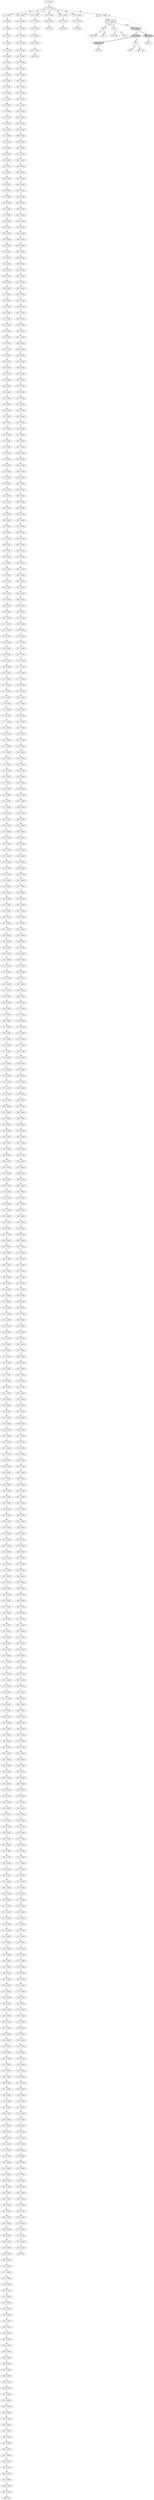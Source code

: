 digraph {
    node [fontname="bold helvetica"];
    edge [fontname="bold helvetica"];
    n0 [label="n0: <unfold>"];
    n1 [label="n1: Combine"];
    n0 -> n1;
    n2 [label="n2: <unfold>"];
    n1 -> n2 [label=" #0 "];
    n3 [label="n3: <unfold>"];
    n2 -> n3;
    n4 [label="n4: <unfold>"];
    n3 -> n4;
    n5 [label="n5: <unfold>"];
    n4 -> n5;
    n6 [label="n6: <unfold>"];
    n5 -> n6;
    n7 [label="n7: <unfold>"];
    n6 -> n7;
    n8 [label="n8: <unfold>"];
    n7 -> n8;
    n9 [label="n9: <unfold>"];
    n8 -> n9;
    n10 [label="n10: <unfold>"];
    n9 -> n10;
    n11 [label="n11: <unfold>"];
    n10 -> n11;
    n12 [label="n12: <unfold>"];
    n11 -> n12;
    n13 [label="n13: <unfold>"];
    n12 -> n13;
    n14 [label="n14: <unfold>"];
    n13 -> n14;
    n15 [label="n15: <unfold>"];
    n14 -> n15;
    n16 [label="n16: <unfold>"];
    n15 -> n16;
    n17 [label="n17: <unfold>"];
    n16 -> n17;
    n18 [label="n18: <unfold>"];
    n17 -> n18;
    n19 [label="n19: <unfold>"];
    n18 -> n19;
    n20 [label="n20: <unfold>"];
    n19 -> n20;
    n21 [label="n21: <unfold>"];
    n20 -> n21;
    n22 [label="n22: <unfold>"];
    n21 -> n22;
    n23 [label="n23: <unfold>"];
    n22 -> n23;
    n24 [label="n24: <unfold>"];
    n23 -> n24;
    n25 [label="n25: <unfold>"];
    n24 -> n25;
    n26 [label="n26: <unfold>"];
    n25 -> n26;
    n27 [label="n27: <unfold>"];
    n26 -> n27;
    n28 [label="n28: <unfold>"];
    n27 -> n28;
    n29 [label="n29: <unfold>"];
    n28 -> n29;
    n30 [label="n30: <unfold>"];
    n29 -> n30;
    n31 [label="n31: <unfold>"];
    n30 -> n31;
    n32 [label="n32: <unfold>"];
    n31 -> n32;
    n33 [label="n33: <unfold>"];
    n32 -> n33;
    n34 [label="n34: <unfold>"];
    n33 -> n34;
    n35 [label="n35: <unfold>"];
    n34 -> n35;
    n36 [label="n36: <unfold>"];
    n35 -> n36;
    n37 [label="n37: <unfold>"];
    n36 -> n37;
    n38 [label="n38: <unfold>"];
    n37 -> n38;
    n39 [label="n39: <unfold>"];
    n38 -> n39;
    n40 [label="n40: <unfold>"];
    n39 -> n40;
    n41 [label="n41: <unfold>"];
    n40 -> n41;
    n42 [label="n42: <unfold>"];
    n41 -> n42;
    n43 [label="n43: <unfold>"];
    n42 -> n43;
    n44 [label="n44: <unfold>"];
    n43 -> n44;
    n45 [label="n45: <unfold>"];
    n44 -> n45;
    n46 [label="n46: <unfold>"];
    n45 -> n46;
    n47 [label="n47: <unfold>"];
    n46 -> n47;
    n48 [label="n48: <unfold>"];
    n47 -> n48;
    n49 [label="n49: <unfold>"];
    n48 -> n49;
    n50 [label="n50: <unfold>"];
    n49 -> n50;
    n51 [label="n51: <unfold>"];
    n50 -> n51;
    n52 [label="n52: <unfold>"];
    n51 -> n52;
    n53 [label="n53: <unfold>"];
    n52 -> n53;
    n54 [label="n54: <unfold>"];
    n53 -> n54;
    n55 [label="n55: <unfold>"];
    n54 -> n55;
    n56 [label="n56: <unfold>"];
    n55 -> n56;
    n57 [label="n57: <unfold>"];
    n56 -> n57;
    n58 [label="n58: <unfold>"];
    n57 -> n58;
    n59 [label="n59: <unfold>"];
    n58 -> n59;
    n60 [label="n60: <unfold>"];
    n59 -> n60;
    n61 [label="n61: <unfold>"];
    n60 -> n61;
    n62 [label="n62: <unfold>"];
    n61 -> n62;
    n63 [label="n63: <unfold>"];
    n62 -> n63;
    n64 [label="n64: <unfold>"];
    n63 -> n64;
    n65 [label="n65: <unfold>"];
    n64 -> n65;
    n66 [label="n66: <unfold>"];
    n65 -> n66;
    n67 [label="n67: <unfold>"];
    n66 -> n67;
    n68 [label="n68: <unfold>"];
    n67 -> n68;
    n69 [label="n69: <unfold>"];
    n68 -> n69;
    n70 [label="n70: <unfold>"];
    n69 -> n70;
    n71 [label="n71: <unfold>"];
    n70 -> n71;
    n72 [label="n72: <unfold>"];
    n71 -> n72;
    n73 [label="n73: <unfold>"];
    n72 -> n73;
    n74 [label="n74: <unfold>"];
    n73 -> n74;
    n75 [label="n75: <unfold>"];
    n74 -> n75;
    n76 [label="n76: <unfold>"];
    n75 -> n76;
    n77 [label="n77: <unfold>"];
    n76 -> n77;
    n78 [label="n78: <unfold>"];
    n77 -> n78;
    n79 [label="n79: <unfold>"];
    n78 -> n79;
    n80 [label="n80: <unfold>"];
    n79 -> n80;
    n81 [label="n81: <unfold>"];
    n80 -> n81;
    n82 [label="n82: <unfold>"];
    n81 -> n82;
    n83 [label="n83: <unfold>"];
    n82 -> n83;
    n84 [label="n84: <unfold>"];
    n83 -> n84;
    n85 [label="n85: <unfold>"];
    n84 -> n85;
    n86 [label="n86: <unfold>"];
    n85 -> n86;
    n87 [label="n87: <unfold>"];
    n86 -> n87;
    n88 [label="n88: <unfold>"];
    n87 -> n88;
    n89 [label="n89: <unfold>"];
    n88 -> n89;
    n90 [label="n90: <unfold>"];
    n89 -> n90;
    n91 [label="n91: <unfold>"];
    n90 -> n91;
    n92 [label="n92: <unfold>"];
    n91 -> n92;
    n93 [label="n93: <unfold>"];
    n92 -> n93;
    n94 [label="n94: <unfold>"];
    n93 -> n94;
    n95 [label="n95: <unfold>"];
    n94 -> n95;
    n96 [label="n96: <unfold>"];
    n95 -> n96;
    n97 [label="n97: <unfold>"];
    n96 -> n97;
    n98 [label="n98: <unfold>"];
    n97 -> n98;
    n99 [label="n99: <unfold>"];
    n98 -> n99;
    n100 [label="n100: <unfold>"];
    n99 -> n100;
    n101 [label="n101: <unfold>"];
    n100 -> n101;
    n102 [label="n102: <unfold>"];
    n101 -> n102;
    n103 [label="n103: <unfold>"];
    n102 -> n103;
    n104 [label="n104: <unfold>"];
    n103 -> n104;
    n105 [label="n105: <unfold>"];
    n104 -> n105;
    n106 [label="n106: <unfold>"];
    n105 -> n106;
    n107 [label="n107: <unfold>"];
    n106 -> n107;
    n108 [label="n108: <unfold>"];
    n107 -> n108;
    n109 [label="n109: <unfold>"];
    n108 -> n109;
    n110 [label="n110: <unfold>"];
    n109 -> n110;
    n111 [label="n111: <unfold>"];
    n110 -> n111;
    n112 [label="n112: <unfold>"];
    n111 -> n112;
    n113 [label="n113: <unfold>"];
    n112 -> n113;
    n114 [label="n114: <unfold>"];
    n113 -> n114;
    n115 [label="n115: <unfold>"];
    n114 -> n115;
    n116 [label="n116: <unfold>"];
    n115 -> n116;
    n117 [label="n117: <unfold>"];
    n116 -> n117;
    n118 [label="n118: <unfold>"];
    n117 -> n118;
    n119 [label="n119: <unfold>"];
    n118 -> n119;
    n120 [label="n120: <unfold>"];
    n119 -> n120;
    n121 [label="n121: <unfold>"];
    n120 -> n121;
    n122 [label="n122: <unfold>"];
    n121 -> n122;
    n123 [label="n123: <unfold>"];
    n122 -> n123;
    n124 [label="n124: <unfold>"];
    n123 -> n124;
    n125 [label="n125: <unfold>"];
    n124 -> n125;
    n126 [label="n126: <unfold>"];
    n125 -> n126;
    n127 [label="n127: <unfold>"];
    n126 -> n127;
    n128 [label="n128: <unfold>"];
    n127 -> n128;
    n129 [label="n129: <unfold>"];
    n128 -> n129;
    n130 [label="n130: <unfold>"];
    n129 -> n130;
    n131 [label="n131: <unfold>"];
    n130 -> n131;
    n132 [label="n132: <unfold>"];
    n131 -> n132;
    n133 [label="n133: <unfold>"];
    n132 -> n133;
    n134 [label="n134: <unfold>"];
    n133 -> n134;
    n135 [label="n135: <unfold>"];
    n134 -> n135;
    n136 [label="n136: <unfold>"];
    n135 -> n136;
    n137 [label="n137: <unfold>"];
    n136 -> n137;
    n138 [label="n138: <unfold>"];
    n137 -> n138;
    n139 [label="n139: <unfold>"];
    n138 -> n139;
    n140 [label="n140: <unfold>"];
    n139 -> n140;
    n141 [label="n141: <unfold>"];
    n140 -> n141;
    n142 [label="n142: <unfold>"];
    n141 -> n142;
    n143 [label="n143: <unfold>"];
    n142 -> n143;
    n144 [label="n144: <unfold>"];
    n143 -> n144;
    n145 [label="n145: <unfold>"];
    n144 -> n145;
    n146 [label="n146: <unfold>"];
    n145 -> n146;
    n147 [label="n147: <unfold>"];
    n146 -> n147;
    n148 [label="n148: <unfold>"];
    n147 -> n148;
    n149 [label="n149: <unfold>"];
    n148 -> n149;
    n150 [label="n150: <unfold>"];
    n149 -> n150;
    n151 [label="n151: <unfold>"];
    n150 -> n151;
    n152 [label="n152: <unfold>"];
    n151 -> n152;
    n153 [label="n153: <unfold>"];
    n152 -> n153;
    n154 [label="n154: <unfold>"];
    n153 -> n154;
    n155 [label="n155: <unfold>"];
    n154 -> n155;
    n156 [label="n156: <unfold>"];
    n155 -> n156;
    n157 [label="n157: <unfold>"];
    n156 -> n157;
    n158 [label="n158: <unfold>"];
    n157 -> n158;
    n159 [label="n159: <unfold>"];
    n158 -> n159;
    n160 [label="n160: <unfold>"];
    n159 -> n160;
    n161 [label="n161: <unfold>"];
    n160 -> n161;
    n162 [label="n162: <unfold>"];
    n161 -> n162;
    n163 [label="n163: <unfold>"];
    n162 -> n163;
    n164 [label="n164: <unfold>"];
    n163 -> n164;
    n165 [label="n165: <unfold>"];
    n164 -> n165;
    n166 [label="n166: <unfold>"];
    n165 -> n166;
    n167 [label="n167: <unfold>"];
    n166 -> n167;
    n168 [label="n168: <unfold>"];
    n167 -> n168;
    n169 [label="n169: <unfold>"];
    n168 -> n169;
    n170 [label="n170: <unfold>"];
    n169 -> n170;
    n171 [label="n171: <unfold>"];
    n170 -> n171;
    n172 [label="n172: <unfold>"];
    n171 -> n172;
    n173 [label="n173: <unfold>"];
    n172 -> n173;
    n174 [label="n174: <unfold>"];
    n173 -> n174;
    n175 [label="n175: <unfold>"];
    n174 -> n175;
    n176 [label="n176: <unfold>"];
    n175 -> n176;
    n177 [label="n177: <unfold>"];
    n176 -> n177;
    n178 [label="n178: <unfold>"];
    n177 -> n178;
    n179 [label="n179: <unfold>"];
    n178 -> n179;
    n180 [label="n180: <unfold>"];
    n179 -> n180;
    n181 [label="n181: <unfold>"];
    n180 -> n181;
    n182 [label="n182: <unfold>"];
    n181 -> n182;
    n183 [label="n183: <unfold>"];
    n182 -> n183;
    n184 [label="n184: <unfold>"];
    n183 -> n184;
    n185 [label="n185: <unfold>"];
    n184 -> n185;
    n186 [label="n186: <unfold>"];
    n185 -> n186;
    n187 [label="n187: <unfold>"];
    n186 -> n187;
    n188 [label="n188: <unfold>"];
    n187 -> n188;
    n189 [label="n189: <unfold>"];
    n188 -> n189;
    n190 [label="n190: <unfold>"];
    n189 -> n190;
    n191 [label="n191: <unfold>"];
    n190 -> n191;
    n192 [label="n192: <unfold>"];
    n191 -> n192;
    n193 [label="n193: <unfold>"];
    n192 -> n193;
    n194 [label="n194: <unfold>"];
    n193 -> n194;
    n195 [label="n195: <unfold>"];
    n194 -> n195;
    n196 [label="n196: <unfold>"];
    n195 -> n196;
    n197 [label="n197: <unfold>"];
    n196 -> n197;
    n198 [label="n198: <unfold>"];
    n197 -> n198;
    n199 [label="n199: <unfold>"];
    n198 -> n199;
    n200 [label="n200: <unfold>"];
    n199 -> n200;
    n201 [label="n201: <unfold>"];
    n200 -> n201;
    n202 [label="n202: <unfold>"];
    n201 -> n202;
    n203 [label="n203: <unfold>"];
    n202 -> n203;
    n204 [label="n204: <unfold>"];
    n203 -> n204;
    n205 [label="n205: <unfold>"];
    n204 -> n205;
    n206 [label="n206: <unfold>"];
    n205 -> n206;
    n207 [label="n207: <unfold>"];
    n206 -> n207;
    n208 [label="n208: <unfold>"];
    n207 -> n208;
    n209 [label="n209: <unfold>"];
    n208 -> n209;
    n210 [label="n210: <unfold>"];
    n209 -> n210;
    n211 [label="n211: <unfold>"];
    n210 -> n211;
    n212 [label="n212: <unfold>"];
    n211 -> n212;
    n213 [label="n213: <unfold>"];
    n212 -> n213;
    n214 [label="n214: <unfold>"];
    n213 -> n214;
    n215 [label="n215: <unfold>"];
    n214 -> n215;
    n216 [label="n216: <unfold>"];
    n215 -> n216;
    n217 [label="n217: <unfold>"];
    n216 -> n217;
    n218 [label="n218: <unfold>"];
    n217 -> n218;
    n219 [label="n219: <unfold>"];
    n218 -> n219;
    n220 [label="n220: <unfold>"];
    n219 -> n220;
    n221 [label="n221: <unfold>"];
    n220 -> n221;
    n222 [label="n222: <unfold>"];
    n221 -> n222;
    n223 [label="n223: <unfold>"];
    n222 -> n223;
    n224 [label="n224: <unfold>"];
    n223 -> n224;
    n225 [label="n225: <unfold>"];
    n224 -> n225;
    n226 [label="n226: <unfold>"];
    n225 -> n226;
    n227 [label="n227: <unfold>"];
    n226 -> n227;
    n228 [label="n228: <unfold>"];
    n227 -> n228;
    n229 [label="n229: <unfold>"];
    n228 -> n229;
    n230 [label="n230: <unfold>"];
    n229 -> n230;
    n231 [label="n231: <unfold>"];
    n230 -> n231;
    n232 [label="n232: <unfold>"];
    n231 -> n232;
    n233 [label="n233: <unfold>"];
    n232 -> n233;
    n234 [label="n234: <unfold>"];
    n233 -> n234;
    n235 [label="n235: <unfold>"];
    n234 -> n235;
    n236 [label="n236: <unfold>"];
    n235 -> n236;
    n237 [label="n237: <unfold>"];
    n236 -> n237;
    n238 [label="n238: <unfold>"];
    n237 -> n238;
    n239 [label="n239: <unfold>"];
    n238 -> n239;
    n240 [label="n240: <unfold>"];
    n239 -> n240;
    n241 [label="n241: <unfold>"];
    n240 -> n241;
    n242 [label="n242: <unfold>"];
    n241 -> n242;
    n243 [label="n243: <unfold>"];
    n242 -> n243;
    n244 [label="n244: <unfold>"];
    n243 -> n244;
    n245 [label="n245: <unfold>"];
    n244 -> n245;
    n246 [label="n246: <unfold>"];
    n245 -> n246;
    n247 [label="n247: <unfold>"];
    n246 -> n247;
    n248 [label="n248: <unfold>"];
    n247 -> n248;
    n249 [label="n249: <unfold>"];
    n248 -> n249;
    n250 [label="n250: <unfold>"];
    n249 -> n250;
    n251 [label="n251: <unfold>"];
    n250 -> n251;
    n252 [label="n252: <unfold>"];
    n251 -> n252;
    n253 [label="n253: <unfold>"];
    n252 -> n253;
    n254 [label="n254: <unfold>"];
    n253 -> n254;
    n255 [label="n255: <unfold>"];
    n254 -> n255;
    n256 [label="n256: <unfold>"];
    n255 -> n256;
    n257 [label="n257: <unfold>"];
    n256 -> n257;
    n258 [label="n258: <unfold>"];
    n257 -> n258;
    n259 [label="n259: <unfold>"];
    n258 -> n259;
    n260 [label="n260: <unfold>"];
    n259 -> n260;
    n261 [label="n261: <unfold>"];
    n260 -> n261;
    n262 [label="n262: <unfold>"];
    n261 -> n262;
    n263 [label="n263: <unfold>"];
    n262 -> n263;
    n264 [label="n264: <unfold>"];
    n263 -> n264;
    n265 [label="n265: <unfold>"];
    n264 -> n265;
    n266 [label="n266: <unfold>"];
    n265 -> n266;
    n267 [label="n267: <unfold>"];
    n266 -> n267;
    n268 [label="n268: <unfold>"];
    n267 -> n268;
    n269 [label="n269: <unfold>"];
    n268 -> n269;
    n270 [label="n270: <unfold>"];
    n269 -> n270;
    n271 [label="n271: <unfold>"];
    n270 -> n271;
    n272 [label="n272: <unfold>"];
    n271 -> n272;
    n273 [label="n273: <unfold>"];
    n272 -> n273;
    n274 [label="n274: <unfold>"];
    n273 -> n274;
    n275 [label="n275: <unfold>"];
    n274 -> n275;
    n276 [label="n276: <unfold>"];
    n275 -> n276;
    n277 [label="n277: <unfold>"];
    n276 -> n277;
    n278 [label="n278: <unfold>"];
    n277 -> n278;
    n279 [label="n279: <unfold>"];
    n278 -> n279;
    n280 [label="n280: <unfold>"];
    n279 -> n280;
    n281 [label="n281: <unfold>"];
    n280 -> n281;
    n282 [label="n282: <unfold>"];
    n281 -> n282;
    n283 [label="n283: <unfold>"];
    n282 -> n283;
    n284 [label="n284: <unfold>"];
    n283 -> n284;
    n285 [label="n285: <unfold>"];
    n284 -> n285;
    n286 [label="n286: <unfold>"];
    n285 -> n286;
    n287 [label="n287: <unfold>"];
    n286 -> n287;
    n288 [label="n288: <unfold>"];
    n287 -> n288;
    n289 [label="n289: <unfold>"];
    n288 -> n289;
    n290 [label="n290: <unfold>"];
    n289 -> n290;
    n291 [label="n291: <unfold>"];
    n290 -> n291;
    n292 [label="n292: <unfold>"];
    n291 -> n292;
    n293 [label="n293: <unfold>"];
    n292 -> n293;
    n294 [label="n294: <unfold>"];
    n293 -> n294;
    n295 [label="n295: <unfold>"];
    n294 -> n295;
    n296 [label="n296: <unfold>"];
    n295 -> n296;
    n297 [label="n297: <unfold>"];
    n296 -> n297;
    n298 [label="n298: <unfold>"];
    n297 -> n298;
    n299 [label="n299: <unfold>"];
    n298 -> n299;
    n300 [label="n300: <unfold>"];
    n299 -> n300;
    n301 [label="n301: <unfold>"];
    n300 -> n301;
    n302 [label="n302: <unfold>"];
    n301 -> n302;
    n303 [label="n303: <unfold>"];
    n302 -> n303;
    n304 [label="n304: <unfold>"];
    n303 -> n304;
    n305 [label="n305: <unfold>"];
    n304 -> n305;
    n306 [label="n306: <unfold>"];
    n305 -> n306;
    n307 [label="n307: <unfold>"];
    n306 -> n307;
    n308 [label="n308: <unfold>"];
    n307 -> n308;
    n309 [label="n309: <unfold>"];
    n308 -> n309;
    n310 [label="n310: <unfold>"];
    n309 -> n310;
    n311 [label="n311: <unfold>"];
    n310 -> n311;
    n312 [label="n312: <unfold>"];
    n311 -> n312;
    n313 [label="n313: <unfold>"];
    n312 -> n313;
    n314 [label="n314: <unfold>"];
    n313 -> n314;
    n315 [label="n315: <unfold>"];
    n314 -> n315;
    n316 [label="n316: <unfold>"];
    n315 -> n316;
    n317 [label="n317: <unfold>"];
    n316 -> n317;
    n318 [label="n318: <unfold>"];
    n317 -> n318;
    n319 [label="n319: <unfold>"];
    n318 -> n319;
    n320 [label="n320: <unfold>"];
    n319 -> n320;
    n321 [label="n321: <unfold>"];
    n320 -> n321;
    n322 [label="n322: <unfold>"];
    n321 -> n322;
    n323 [label="n323: <unfold>"];
    n322 -> n323;
    n324 [label="n324: <unfold>"];
    n323 -> n324;
    n325 [label="n325: <unfold>"];
    n324 -> n325;
    n326 [label="n326: <unfold>"];
    n325 -> n326;
    n327 [label="n327: <unfold>"];
    n326 -> n327;
    n328 [label="n328: <unfold>"];
    n327 -> n328;
    n329 [label="n329: <unfold>"];
    n328 -> n329;
    n330 [label="n330: <unfold>"];
    n329 -> n330;
    n331 [label="n331: <unfold>"];
    n330 -> n331;
    n332 [label="n332: <unfold>"];
    n331 -> n332;
    n333 [label="n333: <unfold>"];
    n332 -> n333;
    n334 [label="n334: <unfold>"];
    n333 -> n334;
    n335 [label="n335: <unfold>"];
    n334 -> n335;
    n336 [label="n336: <unfold>"];
    n335 -> n336;
    n337 [label="n337: <unfold>"];
    n336 -> n337;
    n338 [label="n338: <unfold>"];
    n337 -> n338;
    n339 [label="n339: <unfold>"];
    n338 -> n339;
    n340 [label="n340: <unfold>"];
    n339 -> n340;
    n341 [label="n341: <unfold>"];
    n340 -> n341;
    n342 [label="n342: <unfold>"];
    n341 -> n342;
    n343 [label="n343: <unfold>"];
    n342 -> n343;
    n344 [label="n344: <unfold>"];
    n343 -> n344;
    n345 [label="n345: <unfold>"];
    n344 -> n345;
    n346 [label="n346: <unfold>"];
    n345 -> n346;
    n347 [label="n347: <unfold>"];
    n346 -> n347;
    n348 [label="n348: <unfold>"];
    n347 -> n348;
    n349 [label="n349: <unfold>"];
    n348 -> n349;
    n350 [label="n350: <unfold>"];
    n349 -> n350;
    n351 [label="n351: <unfold>"];
    n350 -> n351;
    n352 [label="n352: <unfold>"];
    n351 -> n352;
    n353 [label="n353: <unfold>"];
    n352 -> n353;
    n354 [label="n354: <unfold>"];
    n353 -> n354;
    n355 [label="n355: <unfold>"];
    n354 -> n355;
    n356 [label="n356: <unfold>"];
    n355 -> n356;
    n357 [label="n357: <unfold>"];
    n356 -> n357;
    n358 [label="n358: <unfold>"];
    n357 -> n358;
    n359 [label="n359: <unfold>"];
    n358 -> n359;
    n360 [label="n360: <unfold>"];
    n359 -> n360;
    n361 [label="n361: <unfold>"];
    n360 -> n361;
    n362 [label="n362: <unfold>"];
    n361 -> n362;
    n363 [label="n363: <unfold>"];
    n362 -> n363;
    n364 [label="n364: <unfold>"];
    n363 -> n364;
    n365 [label="n365: <unfold>"];
    n364 -> n365;
    n366 [label="n366: <unfold>"];
    n365 -> n366;
    n367 [label="n367: <unfold>"];
    n366 -> n367;
    n368 [label="n368: <unfold>"];
    n367 -> n368;
    n369 [label="n369: <unfold>"];
    n368 -> n369;
    n370 [label="n370: <unfold>"];
    n369 -> n370;
    n371 [label="n371: <unfold>"];
    n370 -> n371;
    n372 [label="n372: <unfold>"];
    n371 -> n372;
    n373 [label="n373: <unfold>"];
    n372 -> n373;
    n374 [label="n374: <unfold>"];
    n373 -> n374;
    n375 [label="n375: <unfold>"];
    n374 -> n375;
    n376 [label="n376: <unfold>"];
    n375 -> n376;
    n377 [label="n377: <unfold>"];
    n376 -> n377;
    n378 [label="n378: <unfold>"];
    n377 -> n378;
    n379 [label="n379: <unfold>"];
    n378 -> n379;
    n380 [label="n380: <unfold>"];
    n379 -> n380;
    n381 [label="n381: <unfold>"];
    n380 -> n381;
    n382 [label="n382: <unfold>"];
    n381 -> n382;
    n383 [label="n383: <unfold>"];
    n382 -> n383;
    n384 [label="n384: <unfold>"];
    n383 -> n384;
    n385 [label="n385: <unfold>"];
    n384 -> n385;
    n386 [label="n386: <unfold>"];
    n385 -> n386;
    n387 [label="n387: <unfold>"];
    n386 -> n387;
    n388 [label="n388: <unfold>"];
    n387 -> n388;
    n389 [label="n389: <unfold>"];
    n388 -> n389;
    n390 [label="n390: <unfold>"];
    n389 -> n390;
    n391 [label="n391: <unfold>"];
    n390 -> n391;
    n392 [label="n392: <unfold>"];
    n391 -> n392;
    n393 [label="n393: <unfold>"];
    n392 -> n393;
    n394 [label="n394: <unfold>"];
    n393 -> n394;
    n395 [label="n395: <unfold>"];
    n394 -> n395;
    n396 [label="n396: <unfold>"];
    n395 -> n396;
    n397 [label="n397: <unfold>"];
    n396 -> n397;
    n398 [label="n398: <unfold>"];
    n397 -> n398;
    n399 [label="n399: <unfold>"];
    n398 -> n399;
    n400 [label="n400: <unfold>"];
    n399 -> n400;
    n401 [label="n401: <unfold>"];
    n400 -> n401;
    n402 [label="n402: <unfold>"];
    n401 -> n402;
    n403 [label="n403: <unfold>"];
    n402 -> n403;
    n404 [label="n404: <unfold>"];
    n403 -> n404;
    n405 [label="n405: <unfold>"];
    n404 -> n405;
    n406 [label="n406: <unfold>"];
    n405 -> n406;
    n407 [label="n407: <unfold>"];
    n406 -> n407;
    n408 [label="n408: 91i32"];
    n407 -> n408;
    n409 [label="n409: <unfold>"];
    n1 -> n409 [label=" #1 "];
    n410 [label="n410: <unfold>"];
    n409 -> n410;
    n411 [label="n411: <unfold>"];
    n410 -> n411;
    n412 [label="n412: <unfold>"];
    n411 -> n412;
    n413 [label="n413: <unfold>"];
    n412 -> n413;
    n414 [label="n414: <unfold>"];
    n413 -> n414;
    n415 [label="n415: <unfold>"];
    n414 -> n415;
    n416 [label="n416: <unfold>"];
    n415 -> n416;
    n417 [label="n417: <unfold>"];
    n416 -> n417;
    n418 [label="n418: <unfold>"];
    n417 -> n418;
    n419 [label="n419: <unfold>"];
    n418 -> n419;
    n420 [label="n420: <unfold>"];
    n419 -> n420;
    n421 [label="n421: <unfold>"];
    n420 -> n421;
    n422 [label="n422: <unfold>"];
    n421 -> n422;
    n423 [label="n423: <unfold>"];
    n422 -> n423;
    n424 [label="n424: <unfold>"];
    n423 -> n424;
    n425 [label="n425: <unfold>"];
    n424 -> n425;
    n426 [label="n426: <unfold>"];
    n425 -> n426;
    n427 [label="n427: <unfold>"];
    n426 -> n427;
    n428 [label="n428: <unfold>"];
    n427 -> n428;
    n429 [label="n429: <unfold>"];
    n428 -> n429;
    n430 [label="n430: <unfold>"];
    n429 -> n430;
    n431 [label="n431: <unfold>"];
    n430 -> n431;
    n432 [label="n432: <unfold>"];
    n431 -> n432;
    n433 [label="n433: <unfold>"];
    n432 -> n433;
    n434 [label="n434: <unfold>"];
    n433 -> n434;
    n435 [label="n435: <unfold>"];
    n434 -> n435;
    n436 [label="n436: <unfold>"];
    n435 -> n436;
    n437 [label="n437: <unfold>"];
    n436 -> n437;
    n438 [label="n438: <unfold>"];
    n437 -> n438;
    n439 [label="n439: <unfold>"];
    n438 -> n439;
    n440 [label="n440: <unfold>"];
    n439 -> n440;
    n441 [label="n441: <unfold>"];
    n440 -> n441;
    n442 [label="n442: <unfold>"];
    n441 -> n442;
    n443 [label="n443: <unfold>"];
    n442 -> n443;
    n444 [label="n444: <unfold>"];
    n443 -> n444;
    n445 [label="n445: <unfold>"];
    n444 -> n445;
    n446 [label="n446: <unfold>"];
    n445 -> n446;
    n447 [label="n447: <unfold>"];
    n446 -> n447;
    n448 [label="n448: <unfold>"];
    n447 -> n448;
    n449 [label="n449: <unfold>"];
    n448 -> n449;
    n450 [label="n450: <unfold>"];
    n449 -> n450;
    n451 [label="n451: <unfold>"];
    n450 -> n451;
    n452 [label="n452: <unfold>"];
    n451 -> n452;
    n453 [label="n453: <unfold>"];
    n452 -> n453;
    n454 [label="n454: <unfold>"];
    n453 -> n454;
    n455 [label="n455: <unfold>"];
    n454 -> n455;
    n456 [label="n456: <unfold>"];
    n455 -> n456;
    n457 [label="n457: <unfold>"];
    n456 -> n457;
    n458 [label="n458: <unfold>"];
    n457 -> n458;
    n459 [label="n459: <unfold>"];
    n458 -> n459;
    n460 [label="n460: <unfold>"];
    n459 -> n460;
    n461 [label="n461: <unfold>"];
    n460 -> n461;
    n462 [label="n462: <unfold>"];
    n461 -> n462;
    n463 [label="n463: <unfold>"];
    n462 -> n463;
    n464 [label="n464: <unfold>"];
    n463 -> n464;
    n465 [label="n465: <unfold>"];
    n464 -> n465;
    n466 [label="n466: <unfold>"];
    n465 -> n466;
    n467 [label="n467: <unfold>"];
    n466 -> n467;
    n468 [label="n468: <unfold>"];
    n467 -> n468;
    n469 [label="n469: <unfold>"];
    n468 -> n469;
    n470 [label="n470: <unfold>"];
    n469 -> n470;
    n471 [label="n471: <unfold>"];
    n470 -> n471;
    n472 [label="n472: <unfold>"];
    n471 -> n472;
    n473 [label="n473: <unfold>"];
    n472 -> n473;
    n474 [label="n474: <unfold>"];
    n473 -> n474;
    n475 [label="n475: <unfold>"];
    n474 -> n475;
    n476 [label="n476: <unfold>"];
    n475 -> n476;
    n477 [label="n477: <unfold>"];
    n476 -> n477;
    n478 [label="n478: <unfold>"];
    n477 -> n478;
    n479 [label="n479: <unfold>"];
    n478 -> n479;
    n480 [label="n480: <unfold>"];
    n479 -> n480;
    n481 [label="n481: <unfold>"];
    n480 -> n481;
    n482 [label="n482: <unfold>"];
    n481 -> n482;
    n483 [label="n483: <unfold>"];
    n482 -> n483;
    n484 [label="n484: <unfold>"];
    n483 -> n484;
    n485 [label="n485: <unfold>"];
    n484 -> n485;
    n486 [label="n486: <unfold>"];
    n485 -> n486;
    n487 [label="n487: <unfold>"];
    n486 -> n487;
    n488 [label="n488: <unfold>"];
    n487 -> n488;
    n489 [label="n489: <unfold>"];
    n488 -> n489;
    n490 [label="n490: <unfold>"];
    n489 -> n490;
    n491 [label="n491: <unfold>"];
    n490 -> n491;
    n492 [label="n492: <unfold>"];
    n491 -> n492;
    n493 [label="n493: <unfold>"];
    n492 -> n493;
    n494 [label="n494: <unfold>"];
    n493 -> n494;
    n495 [label="n495: <unfold>"];
    n494 -> n495;
    n496 [label="n496: <unfold>"];
    n495 -> n496;
    n497 [label="n497: <unfold>"];
    n496 -> n497;
    n498 [label="n498: <unfold>"];
    n497 -> n498;
    n499 [label="n499: <unfold>"];
    n498 -> n499;
    n500 [label="n500: <unfold>"];
    n499 -> n500;
    n501 [label="n501: <unfold>"];
    n500 -> n501;
    n502 [label="n502: <unfold>"];
    n501 -> n502;
    n503 [label="n503: <unfold>"];
    n502 -> n503;
    n504 [label="n504: <unfold>"];
    n503 -> n504;
    n505 [label="n505: <unfold>"];
    n504 -> n505;
    n506 [label="n506: <unfold>"];
    n505 -> n506;
    n507 [label="n507: <unfold>"];
    n506 -> n507;
    n508 [label="n508: <unfold>"];
    n507 -> n508;
    n509 [label="n509: <unfold>"];
    n508 -> n509;
    n510 [label="n510: <unfold>"];
    n509 -> n510;
    n511 [label="n511: <unfold>"];
    n510 -> n511;
    n512 [label="n512: <unfold>"];
    n511 -> n512;
    n513 [label="n513: <unfold>"];
    n512 -> n513;
    n514 [label="n514: <unfold>"];
    n513 -> n514;
    n515 [label="n515: <unfold>"];
    n514 -> n515;
    n516 [label="n516: <unfold>"];
    n515 -> n516;
    n517 [label="n517: <unfold>"];
    n516 -> n517;
    n518 [label="n518: <unfold>"];
    n517 -> n518;
    n519 [label="n519: <unfold>"];
    n518 -> n519;
    n520 [label="n520: <unfold>"];
    n519 -> n520;
    n521 [label="n521: <unfold>"];
    n520 -> n521;
    n522 [label="n522: <unfold>"];
    n521 -> n522;
    n523 [label="n523: <unfold>"];
    n522 -> n523;
    n524 [label="n524: <unfold>"];
    n523 -> n524;
    n525 [label="n525: <unfold>"];
    n524 -> n525;
    n526 [label="n526: <unfold>"];
    n525 -> n526;
    n527 [label="n527: <unfold>"];
    n526 -> n527;
    n528 [label="n528: <unfold>"];
    n527 -> n528;
    n529 [label="n529: <unfold>"];
    n528 -> n529;
    n530 [label="n530: <unfold>"];
    n529 -> n530;
    n531 [label="n531: <unfold>"];
    n530 -> n531;
    n532 [label="n532: <unfold>"];
    n531 -> n532;
    n533 [label="n533: <unfold>"];
    n532 -> n533;
    n534 [label="n534: <unfold>"];
    n533 -> n534;
    n535 [label="n535: <unfold>"];
    n534 -> n535;
    n536 [label="n536: <unfold>"];
    n535 -> n536;
    n537 [label="n537: <unfold>"];
    n536 -> n537;
    n538 [label="n538: <unfold>"];
    n537 -> n538;
    n539 [label="n539: <unfold>"];
    n538 -> n539;
    n540 [label="n540: <unfold>"];
    n539 -> n540;
    n541 [label="n541: <unfold>"];
    n540 -> n541;
    n542 [label="n542: <unfold>"];
    n541 -> n542;
    n543 [label="n543: <unfold>"];
    n542 -> n543;
    n544 [label="n544: <unfold>"];
    n543 -> n544;
    n545 [label="n545: <unfold>"];
    n544 -> n545;
    n546 [label="n546: <unfold>"];
    n545 -> n546;
    n547 [label="n547: <unfold>"];
    n546 -> n547;
    n548 [label="n548: <unfold>"];
    n547 -> n548;
    n549 [label="n549: <unfold>"];
    n548 -> n549;
    n550 [label="n550: <unfold>"];
    n549 -> n550;
    n551 [label="n551: <unfold>"];
    n550 -> n551;
    n552 [label="n552: <unfold>"];
    n551 -> n552;
    n553 [label="n553: <unfold>"];
    n552 -> n553;
    n554 [label="n554: <unfold>"];
    n553 -> n554;
    n555 [label="n555: <unfold>"];
    n554 -> n555;
    n556 [label="n556: <unfold>"];
    n555 -> n556;
    n557 [label="n557: <unfold>"];
    n556 -> n557;
    n558 [label="n558: <unfold>"];
    n557 -> n558;
    n559 [label="n559: <unfold>"];
    n558 -> n559;
    n560 [label="n560: <unfold>"];
    n559 -> n560;
    n561 [label="n561: <unfold>"];
    n560 -> n561;
    n562 [label="n562: <unfold>"];
    n561 -> n562;
    n563 [label="n563: <unfold>"];
    n562 -> n563;
    n564 [label="n564: <unfold>"];
    n563 -> n564;
    n565 [label="n565: <unfold>"];
    n564 -> n565;
    n566 [label="n566: <unfold>"];
    n565 -> n566;
    n567 [label="n567: <unfold>"];
    n566 -> n567;
    n568 [label="n568: <unfold>"];
    n567 -> n568;
    n569 [label="n569: <unfold>"];
    n568 -> n569;
    n570 [label="n570: <unfold>"];
    n569 -> n570;
    n571 [label="n571: <unfold>"];
    n570 -> n571;
    n572 [label="n572: <unfold>"];
    n571 -> n572;
    n573 [label="n573: <unfold>"];
    n572 -> n573;
    n574 [label="n574: <unfold>"];
    n573 -> n574;
    n575 [label="n575: <unfold>"];
    n574 -> n575;
    n576 [label="n576: <unfold>"];
    n575 -> n576;
    n577 [label="n577: <unfold>"];
    n576 -> n577;
    n578 [label="n578: <unfold>"];
    n577 -> n578;
    n579 [label="n579: <unfold>"];
    n578 -> n579;
    n580 [label="n580: <unfold>"];
    n579 -> n580;
    n581 [label="n581: <unfold>"];
    n580 -> n581;
    n582 [label="n582: <unfold>"];
    n581 -> n582;
    n583 [label="n583: <unfold>"];
    n582 -> n583;
    n584 [label="n584: <unfold>"];
    n583 -> n584;
    n585 [label="n585: <unfold>"];
    n584 -> n585;
    n586 [label="n586: <unfold>"];
    n585 -> n586;
    n587 [label="n587: <unfold>"];
    n586 -> n587;
    n588 [label="n588: <unfold>"];
    n587 -> n588;
    n589 [label="n589: <unfold>"];
    n588 -> n589;
    n590 [label="n590: <unfold>"];
    n589 -> n590;
    n591 [label="n591: <unfold>"];
    n590 -> n591;
    n592 [label="n592: <unfold>"];
    n591 -> n592;
    n593 [label="n593: <unfold>"];
    n592 -> n593;
    n594 [label="n594: <unfold>"];
    n593 -> n594;
    n595 [label="n595: <unfold>"];
    n594 -> n595;
    n596 [label="n596: <unfold>"];
    n595 -> n596;
    n597 [label="n597: <unfold>"];
    n596 -> n597;
    n598 [label="n598: <unfold>"];
    n597 -> n598;
    n599 [label="n599: <unfold>"];
    n598 -> n599;
    n600 [label="n600: <unfold>"];
    n599 -> n600;
    n601 [label="n601: <unfold>"];
    n600 -> n601;
    n602 [label="n602: <unfold>"];
    n601 -> n602;
    n603 [label="n603: <unfold>"];
    n602 -> n603;
    n604 [label="n604: <unfold>"];
    n603 -> n604;
    n605 [label="n605: <unfold>"];
    n604 -> n605;
    n606 [label="n606: <unfold>"];
    n605 -> n606;
    n607 [label="n607: <unfold>"];
    n606 -> n607;
    n608 [label="n608: <unfold>"];
    n607 -> n608;
    n609 [label="n609: <unfold>"];
    n608 -> n609;
    n610 [label="n610: <unfold>"];
    n609 -> n610;
    n611 [label="n611: <unfold>"];
    n610 -> n611;
    n612 [label="n612: <unfold>"];
    n611 -> n612;
    n613 [label="n613: <unfold>"];
    n612 -> n613;
    n614 [label="n614: <unfold>"];
    n613 -> n614;
    n615 [label="n615: <unfold>"];
    n614 -> n615;
    n616 [label="n616: <unfold>"];
    n615 -> n616;
    n617 [label="n617: <unfold>"];
    n616 -> n617;
    n618 [label="n618: <unfold>"];
    n617 -> n618;
    n619 [label="n619: <unfold>"];
    n618 -> n619;
    n620 [label="n620: <unfold>"];
    n619 -> n620;
    n621 [label="n621: <unfold>"];
    n620 -> n621;
    n622 [label="n622: <unfold>"];
    n621 -> n622;
    n623 [label="n623: <unfold>"];
    n622 -> n623;
    n624 [label="n624: <unfold>"];
    n623 -> n624;
    n625 [label="n625: <unfold>"];
    n624 -> n625;
    n626 [label="n626: <unfold>"];
    n625 -> n626;
    n627 [label="n627: <unfold>"];
    n626 -> n627;
    n628 [label="n628: <unfold>"];
    n627 -> n628;
    n629 [label="n629: <unfold>"];
    n628 -> n629;
    n630 [label="n630: <unfold>"];
    n629 -> n630;
    n631 [label="n631: <unfold>"];
    n630 -> n631;
    n632 [label="n632: <unfold>"];
    n631 -> n632;
    n633 [label="n633: <unfold>"];
    n632 -> n633;
    n634 [label="n634: <unfold>"];
    n633 -> n634;
    n635 [label="n635: <unfold>"];
    n634 -> n635;
    n636 [label="n636: <unfold>"];
    n635 -> n636;
    n637 [label="n637: <unfold>"];
    n636 -> n637;
    n638 [label="n638: <unfold>"];
    n637 -> n638;
    n639 [label="n639: <unfold>"];
    n638 -> n639;
    n640 [label="n640: <unfold>"];
    n639 -> n640;
    n641 [label="n641: <unfold>"];
    n640 -> n641;
    n642 [label="n642: <unfold>"];
    n641 -> n642;
    n643 [label="n643: <unfold>"];
    n642 -> n643;
    n644 [label="n644: <unfold>"];
    n643 -> n644;
    n645 [label="n645: <unfold>"];
    n644 -> n645;
    n646 [label="n646: <unfold>"];
    n645 -> n646;
    n647 [label="n647: <unfold>"];
    n646 -> n647;
    n648 [label="n648: <unfold>"];
    n647 -> n648;
    n649 [label="n649: <unfold>"];
    n648 -> n649;
    n650 [label="n650: <unfold>"];
    n649 -> n650;
    n651 [label="n651: <unfold>"];
    n650 -> n651;
    n652 [label="n652: <unfold>"];
    n651 -> n652;
    n653 [label="n653: <unfold>"];
    n652 -> n653;
    n654 [label="n654: <unfold>"];
    n653 -> n654;
    n655 [label="n655: <unfold>"];
    n654 -> n655;
    n656 [label="n656: <unfold>"];
    n655 -> n656;
    n657 [label="n657: <unfold>"];
    n656 -> n657;
    n658 [label="n658: <unfold>"];
    n657 -> n658;
    n659 [label="n659: <unfold>"];
    n658 -> n659;
    n660 [label="n660: <unfold>"];
    n659 -> n660;
    n661 [label="n661: <unfold>"];
    n660 -> n661;
    n662 [label="n662: <unfold>"];
    n661 -> n662;
    n663 [label="n663: <unfold>"];
    n662 -> n663;
    n664 [label="n664: <unfold>"];
    n663 -> n664;
    n665 [label="n665: <unfold>"];
    n664 -> n665;
    n666 [label="n666: <unfold>"];
    n665 -> n666;
    n667 [label="n667: <unfold>"];
    n666 -> n667;
    n668 [label="n668: <unfold>"];
    n667 -> n668;
    n669 [label="n669: <unfold>"];
    n668 -> n669;
    n670 [label="n670: <unfold>"];
    n669 -> n670;
    n671 [label="n671: <unfold>"];
    n670 -> n671;
    n672 [label="n672: <unfold>"];
    n671 -> n672;
    n673 [label="n673: <unfold>"];
    n672 -> n673;
    n674 [label="n674: <unfold>"];
    n673 -> n674;
    n675 [label="n675: <unfold>"];
    n674 -> n675;
    n676 [label="n676: <unfold>"];
    n675 -> n676;
    n677 [label="n677: <unfold>"];
    n676 -> n677;
    n678 [label="n678: <unfold>"];
    n677 -> n678;
    n679 [label="n679: <unfold>"];
    n678 -> n679;
    n680 [label="n680: <unfold>"];
    n679 -> n680;
    n681 [label="n681: <unfold>"];
    n680 -> n681;
    n682 [label="n682: <unfold>"];
    n681 -> n682;
    n683 [label="n683: <unfold>"];
    n682 -> n683;
    n684 [label="n684: <unfold>"];
    n683 -> n684;
    n685 [label="n685: <unfold>"];
    n684 -> n685;
    n686 [label="n686: <unfold>"];
    n685 -> n686;
    n687 [label="n687: <unfold>"];
    n686 -> n687;
    n688 [label="n688: <unfold>"];
    n687 -> n688;
    n689 [label="n689: <unfold>"];
    n688 -> n689;
    n690 [label="n690: <unfold>"];
    n689 -> n690;
    n691 [label="n691: <unfold>"];
    n690 -> n691;
    n692 [label="n692: <unfold>"];
    n691 -> n692;
    n693 [label="n693: <unfold>"];
    n692 -> n693;
    n694 [label="n694: <unfold>"];
    n693 -> n694;
    n695 [label="n695: <unfold>"];
    n694 -> n695;
    n696 [label="n696: <unfold>"];
    n695 -> n696;
    n697 [label="n697: <unfold>"];
    n696 -> n697;
    n698 [label="n698: <unfold>"];
    n697 -> n698;
    n699 [label="n699: <unfold>"];
    n698 -> n699;
    n700 [label="n700: <unfold>"];
    n699 -> n700;
    n701 [label="n701: <unfold>"];
    n700 -> n701;
    n702 [label="n702: <unfold>"];
    n701 -> n702;
    n703 [label="n703: <unfold>"];
    n702 -> n703;
    n704 [label="n704: <unfold>"];
    n703 -> n704;
    n705 [label="n705: <unfold>"];
    n704 -> n705;
    n706 [label="n706: <unfold>"];
    n705 -> n706;
    n707 [label="n707: <unfold>"];
    n706 -> n707;
    n708 [label="n708: <unfold>"];
    n707 -> n708;
    n709 [label="n709: <unfold>"];
    n708 -> n709;
    n710 [label="n710: <unfold>"];
    n709 -> n710;
    n711 [label="n711: <unfold>"];
    n710 -> n711;
    n712 [label="n712: <unfold>"];
    n711 -> n712;
    n713 [label="n713: <unfold>"];
    n712 -> n713;
    n714 [label="n714: <unfold>"];
    n713 -> n714;
    n715 [label="n715: <unfold>"];
    n714 -> n715;
    n716 [label="n716: <unfold>"];
    n715 -> n716;
    n717 [label="n717: <unfold>"];
    n716 -> n717;
    n718 [label="n718: <unfold>"];
    n717 -> n718;
    n719 [label="n719: <unfold>"];
    n718 -> n719;
    n720 [label="n720: <unfold>"];
    n719 -> n720;
    n721 [label="n721: <unfold>"];
    n720 -> n721;
    n722 [label="n722: <unfold>"];
    n721 -> n722;
    n723 [label="n723: <unfold>"];
    n722 -> n723;
    n724 [label="n724: <unfold>"];
    n723 -> n724;
    n725 [label="n725: <unfold>"];
    n724 -> n725;
    n726 [label="n726: <unfold>"];
    n725 -> n726;
    n727 [label="n727: <unfold>"];
    n726 -> n727;
    n728 [label="n728: <unfold>"];
    n727 -> n728;
    n729 [label="n729: <unfold>"];
    n728 -> n729;
    n730 [label="n730: <unfold>"];
    n729 -> n730;
    n731 [label="n731: <unfold>"];
    n730 -> n731;
    n732 [label="n732: <unfold>"];
    n731 -> n732;
    n733 [label="n733: <unfold>"];
    n732 -> n733;
    n734 [label="n734: <unfold>"];
    n733 -> n734;
    n735 [label="n735: <unfold>"];
    n734 -> n735;
    n736 [label="n736: <unfold>"];
    n735 -> n736;
    n737 [label="n737: <unfold>"];
    n736 -> n737;
    n738 [label="n738: <unfold>"];
    n737 -> n738;
    n739 [label="n739: <unfold>"];
    n738 -> n739;
    n740 [label="n740: <unfold>"];
    n739 -> n740;
    n741 [label="n741: <unfold>"];
    n740 -> n741;
    n742 [label="n742: <unfold>"];
    n741 -> n742;
    n743 [label="n743: <unfold>"];
    n742 -> n743;
    n744 [label="n744: <unfold>"];
    n743 -> n744;
    n745 [label="n745: <unfold>"];
    n744 -> n745;
    n746 [label="n746: <unfold>"];
    n745 -> n746;
    n747 [label="n747: <unfold>"];
    n746 -> n747;
    n748 [label="n748: <unfold>"];
    n747 -> n748;
    n749 [label="n749: <unfold>"];
    n748 -> n749;
    n750 [label="n750: <unfold>"];
    n749 -> n750;
    n751 [label="n751: <unfold>"];
    n750 -> n751;
    n752 [label="n752: <unfold>"];
    n751 -> n752;
    n753 [label="n753: <unfold>"];
    n752 -> n753;
    n754 [label="n754: <unfold>"];
    n753 -> n754;
    n755 [label="n755: <unfold>"];
    n754 -> n755;
    n756 [label="n756: <unfold>"];
    n755 -> n756;
    n757 [label="n757: <unfold>"];
    n756 -> n757;
    n758 [label="n758: <unfold>"];
    n757 -> n758;
    n759 [label="n759: <unfold>"];
    n758 -> n759;
    n760 [label="n760: <unfold>"];
    n759 -> n760;
    n761 [label="n761: <unfold>"];
    n760 -> n761;
    n762 [label="n762: <unfold>"];
    n761 -> n762;
    n763 [label="n763: <unfold>"];
    n762 -> n763;
    n764 [label="n764: <unfold>"];
    n763 -> n764;
    n765 [label="n765: <unfold>"];
    n764 -> n765;
    n766 [label="n766: <unfold>"];
    n765 -> n766;
    n767 [label="n767: <unfold>"];
    n766 -> n767;
    n768 [label="n768: <unfold>"];
    n767 -> n768;
    n769 [label="n769: <unfold>"];
    n768 -> n769;
    n770 [label="n770: <unfold>"];
    n769 -> n770;
    n771 [label="n771: <unfold>"];
    n770 -> n771;
    n772 [label="n772: <unfold>"];
    n771 -> n772;
    n773 [label="n773: <unfold>"];
    n772 -> n773;
    n774 [label="n774: <unfold>"];
    n773 -> n774;
    n775 [label="n775: 91i32"];
    n774 -> n775;
    n776 [label="n776: <unfold>"];
    n1 -> n776 [label=" #2 "];
    n777 [label="n777: <unfold>"];
    n776 -> n777;
    n778 [label="n778: <unfold>"];
    n777 -> n778;
    n779 [label="n779: <unfold>"];
    n778 -> n779;
    n780 [label="n780: <unfold>"];
    n779 -> n780;
    n781 [label="n781: <unfold>"];
    n780 -> n781;
    n782 [label="n782: 91i32"];
    n781 -> n782;
    n783 [label="n783: <unfold>"];
    n1 -> n783 [label=" #3 "];
    n784 [label="n784: <unfold>"];
    n783 -> n784;
    n785 [label="n785: 91i32"];
    n784 -> n785;
    n786 [label="n786: <unfold>"];
    n1 -> n786 [label=" #4 "];
    n787 [label="n787: <unfold>"];
    n786 -> n787;
    n788 [label="n788: 92i32"];
    n787 -> n788;
    n789 [label="n789: <unfold>"];
    n1 -> n789 [label=" #5 "];
    n790 [label="n790: <unfold>"];
    n789 -> n790;
    n791 [label="n791: 93i32"];
    n790 -> n791;
    n792 [label="n792: <unfold>"];
    n1 -> n792 [label=" #6 "];
    n793 [label="n793: <analyze>"] [shape=box style=bold];
    n792 -> n793;
    n794 [label="n794: >"];
    n793 -> n794 [label=" .v0 "];
    n795 [label="n795: n"];
    n794 -> n795 [label=" #0 "];
    n796 [label="n796: 100i32"];
    n794 -> n796 [label=" #1 "];
    n797 [label="n797: <split>"] [style=filled];
    n793 -> n797 [label=" .v0=F() "];
    n798 [label="n798: <split>"] [style=filled];
    n797 -> n798 [label=" .v3 "];
    n799 [label="n799: +"];
    n798 -> n799 [label=" .v6 "];
    n800 [label="n800: n"];
    n799 -> n800 [label=" #0 "];
    n801 [label="n801: 11i32"];
    n799 -> n801 [label=" #1 "];
    n802 [label="n802: <fold>"] [style=filled];
    n798 -> n802 [penwidth=1.7 arrowhead=dot];
    n802 -> n792 [style=dashed];
    n803 [label="n803: .v6"];
    n802 -> n803 [label=" n "];
    n804 [label="n804: <fold>"] [style=filled];
    n797 -> n804 [penwidth=1.7 arrowhead=dot];
    n804 -> n792 [style=dashed];
    n805 [label="n805: .v3"];
    n804 -> n805 [label=" n "];
    n806 [label="n806: -"];
    n793 -> n806 [label=" .v0=T() "];
    n807 [label="n807: n"];
    n806 -> n807 [label=" #0 "];
    n808 [label="n808: 10i32"];
    n806 -> n808 [label=" #1 "];
}
